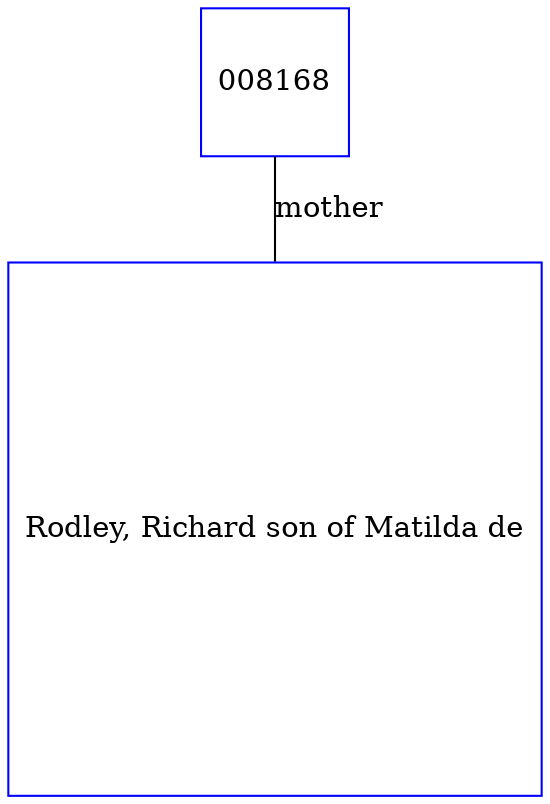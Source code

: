 digraph D {
    edge [dir=none];    node [shape=box];    "008168"   [label="008168", shape=box, regular=1, color="blue"] ;
"008167"   [label="Rodley, Richard son of Matilda de", shape=box, regular=1, color="blue"] ;
008168->008167 [label="mother",arrowsize=0.0]; 
}